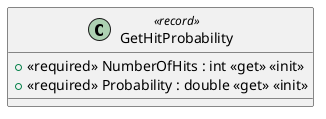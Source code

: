@startuml
class GetHitProbability <<record>> {
    + <<required>> NumberOfHits : int <<get>> <<init>>
    + <<required>> Probability : double <<get>> <<init>>
}
@enduml
